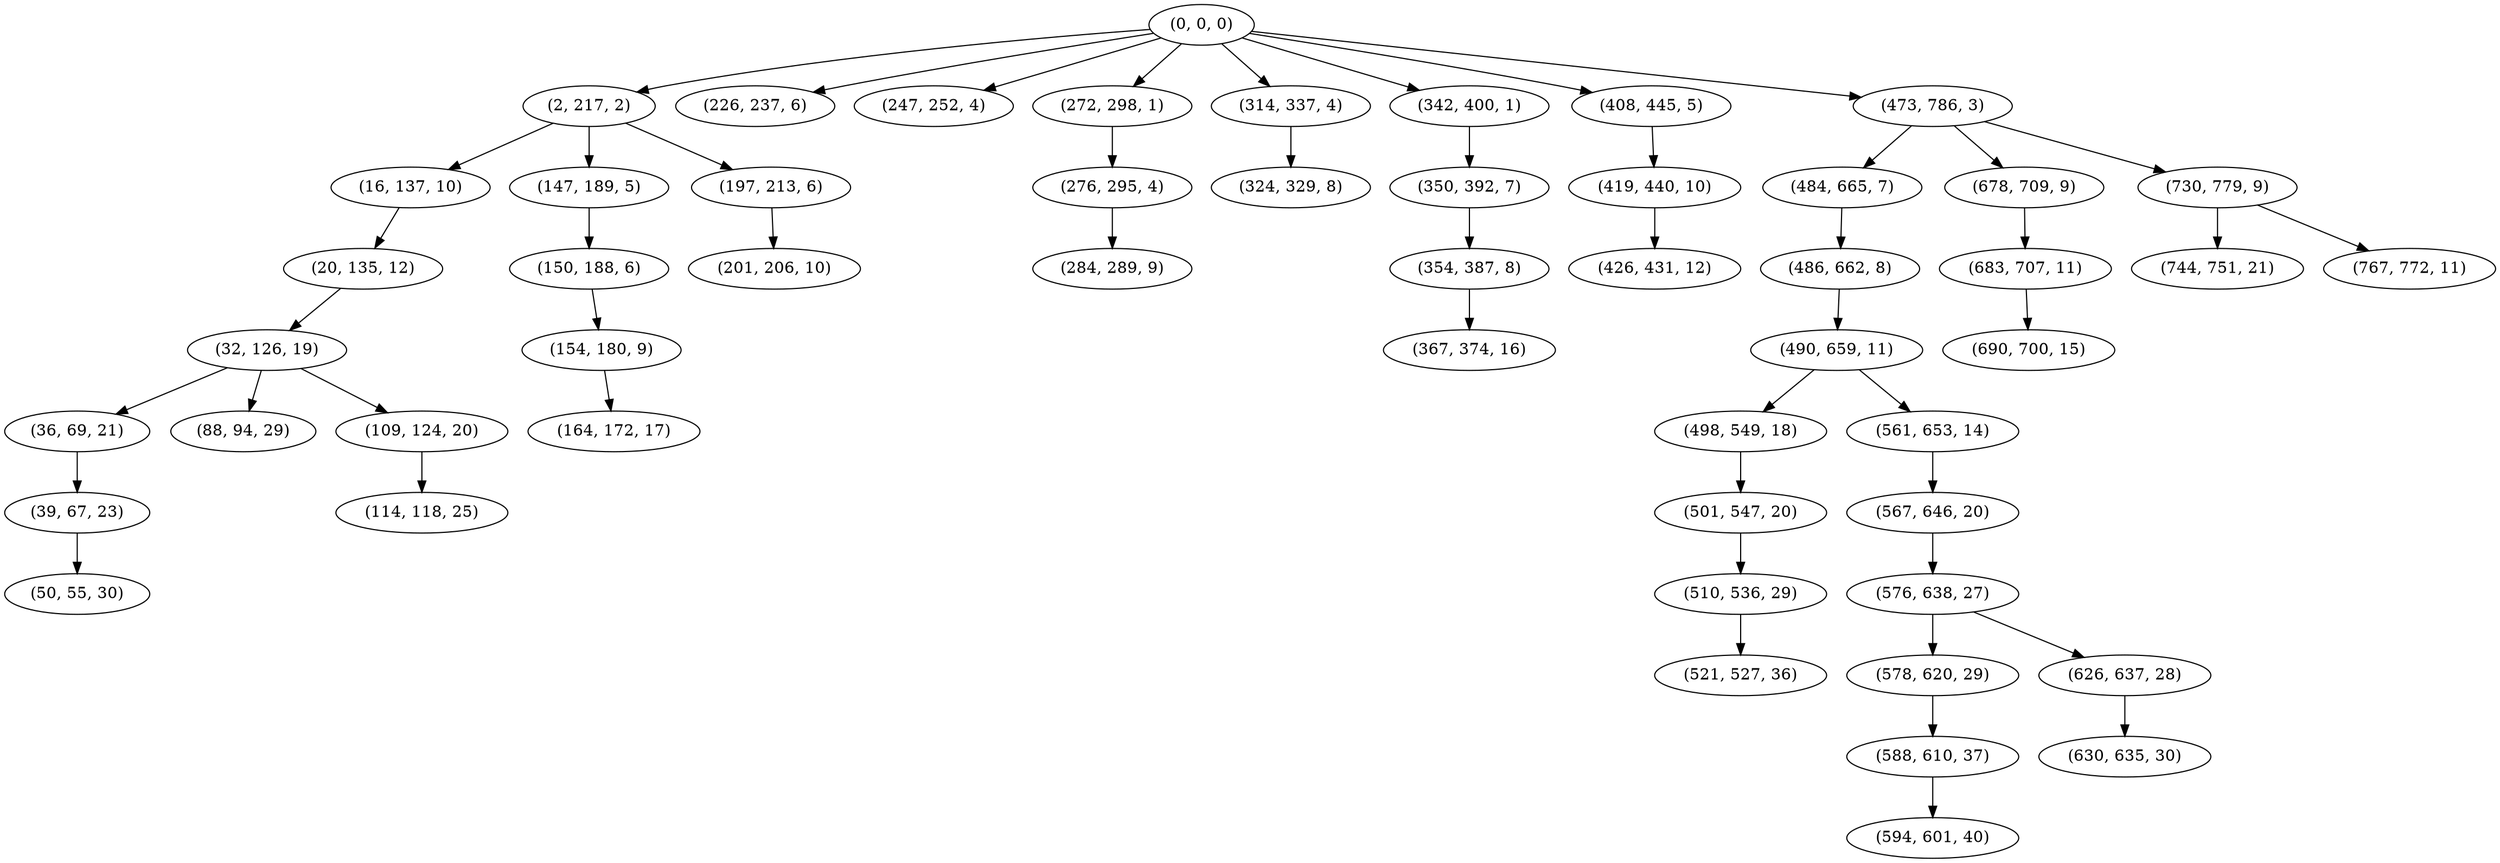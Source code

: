 digraph tree {
    "(0, 0, 0)";
    "(2, 217, 2)";
    "(16, 137, 10)";
    "(20, 135, 12)";
    "(32, 126, 19)";
    "(36, 69, 21)";
    "(39, 67, 23)";
    "(50, 55, 30)";
    "(88, 94, 29)";
    "(109, 124, 20)";
    "(114, 118, 25)";
    "(147, 189, 5)";
    "(150, 188, 6)";
    "(154, 180, 9)";
    "(164, 172, 17)";
    "(197, 213, 6)";
    "(201, 206, 10)";
    "(226, 237, 6)";
    "(247, 252, 4)";
    "(272, 298, 1)";
    "(276, 295, 4)";
    "(284, 289, 9)";
    "(314, 337, 4)";
    "(324, 329, 8)";
    "(342, 400, 1)";
    "(350, 392, 7)";
    "(354, 387, 8)";
    "(367, 374, 16)";
    "(408, 445, 5)";
    "(419, 440, 10)";
    "(426, 431, 12)";
    "(473, 786, 3)";
    "(484, 665, 7)";
    "(486, 662, 8)";
    "(490, 659, 11)";
    "(498, 549, 18)";
    "(501, 547, 20)";
    "(510, 536, 29)";
    "(521, 527, 36)";
    "(561, 653, 14)";
    "(567, 646, 20)";
    "(576, 638, 27)";
    "(578, 620, 29)";
    "(588, 610, 37)";
    "(594, 601, 40)";
    "(626, 637, 28)";
    "(630, 635, 30)";
    "(678, 709, 9)";
    "(683, 707, 11)";
    "(690, 700, 15)";
    "(730, 779, 9)";
    "(744, 751, 21)";
    "(767, 772, 11)";
    "(0, 0, 0)" -> "(2, 217, 2)";
    "(0, 0, 0)" -> "(226, 237, 6)";
    "(0, 0, 0)" -> "(247, 252, 4)";
    "(0, 0, 0)" -> "(272, 298, 1)";
    "(0, 0, 0)" -> "(314, 337, 4)";
    "(0, 0, 0)" -> "(342, 400, 1)";
    "(0, 0, 0)" -> "(408, 445, 5)";
    "(0, 0, 0)" -> "(473, 786, 3)";
    "(2, 217, 2)" -> "(16, 137, 10)";
    "(2, 217, 2)" -> "(147, 189, 5)";
    "(2, 217, 2)" -> "(197, 213, 6)";
    "(16, 137, 10)" -> "(20, 135, 12)";
    "(20, 135, 12)" -> "(32, 126, 19)";
    "(32, 126, 19)" -> "(36, 69, 21)";
    "(32, 126, 19)" -> "(88, 94, 29)";
    "(32, 126, 19)" -> "(109, 124, 20)";
    "(36, 69, 21)" -> "(39, 67, 23)";
    "(39, 67, 23)" -> "(50, 55, 30)";
    "(109, 124, 20)" -> "(114, 118, 25)";
    "(147, 189, 5)" -> "(150, 188, 6)";
    "(150, 188, 6)" -> "(154, 180, 9)";
    "(154, 180, 9)" -> "(164, 172, 17)";
    "(197, 213, 6)" -> "(201, 206, 10)";
    "(272, 298, 1)" -> "(276, 295, 4)";
    "(276, 295, 4)" -> "(284, 289, 9)";
    "(314, 337, 4)" -> "(324, 329, 8)";
    "(342, 400, 1)" -> "(350, 392, 7)";
    "(350, 392, 7)" -> "(354, 387, 8)";
    "(354, 387, 8)" -> "(367, 374, 16)";
    "(408, 445, 5)" -> "(419, 440, 10)";
    "(419, 440, 10)" -> "(426, 431, 12)";
    "(473, 786, 3)" -> "(484, 665, 7)";
    "(473, 786, 3)" -> "(678, 709, 9)";
    "(473, 786, 3)" -> "(730, 779, 9)";
    "(484, 665, 7)" -> "(486, 662, 8)";
    "(486, 662, 8)" -> "(490, 659, 11)";
    "(490, 659, 11)" -> "(498, 549, 18)";
    "(490, 659, 11)" -> "(561, 653, 14)";
    "(498, 549, 18)" -> "(501, 547, 20)";
    "(501, 547, 20)" -> "(510, 536, 29)";
    "(510, 536, 29)" -> "(521, 527, 36)";
    "(561, 653, 14)" -> "(567, 646, 20)";
    "(567, 646, 20)" -> "(576, 638, 27)";
    "(576, 638, 27)" -> "(578, 620, 29)";
    "(576, 638, 27)" -> "(626, 637, 28)";
    "(578, 620, 29)" -> "(588, 610, 37)";
    "(588, 610, 37)" -> "(594, 601, 40)";
    "(626, 637, 28)" -> "(630, 635, 30)";
    "(678, 709, 9)" -> "(683, 707, 11)";
    "(683, 707, 11)" -> "(690, 700, 15)";
    "(730, 779, 9)" -> "(744, 751, 21)";
    "(730, 779, 9)" -> "(767, 772, 11)";
}
